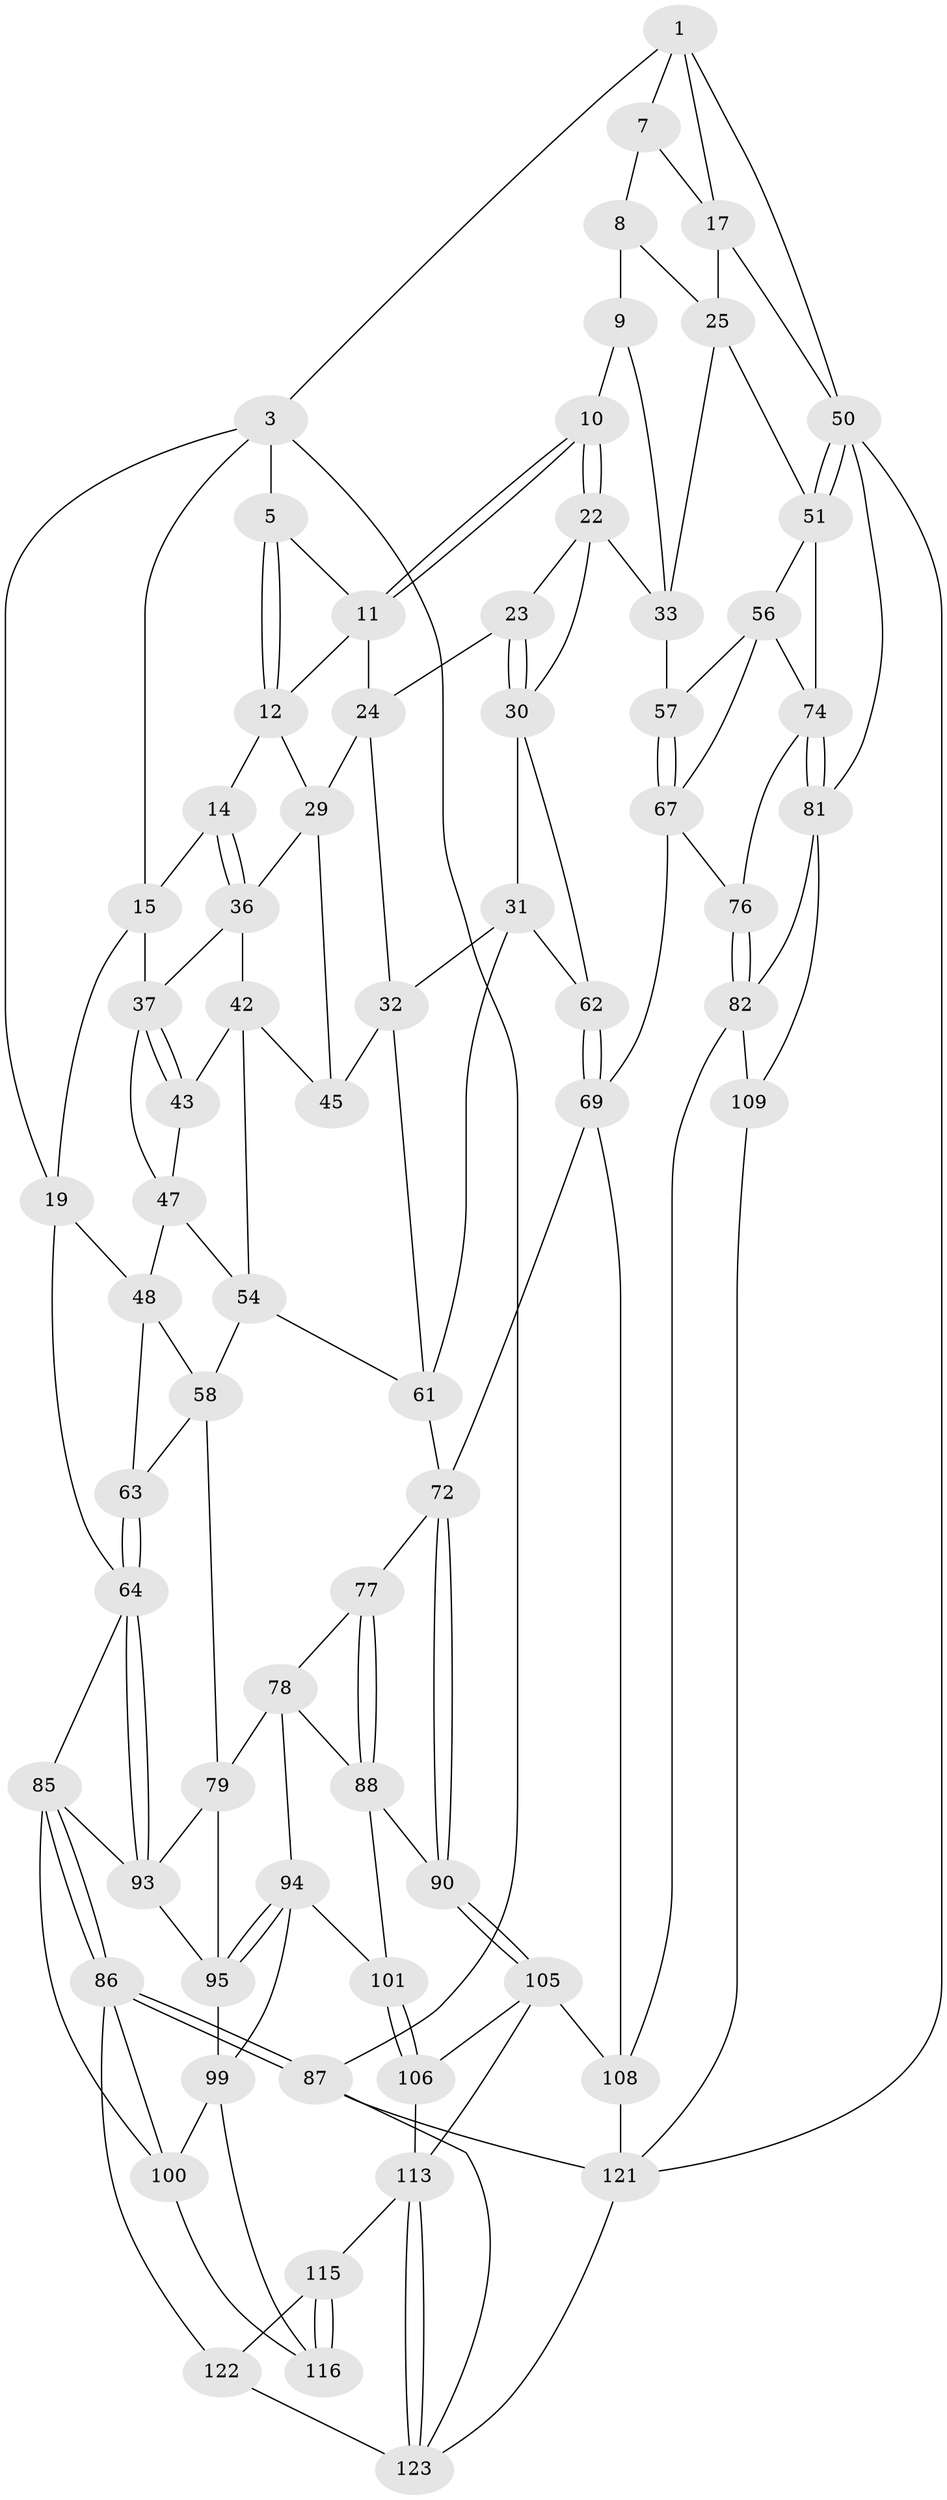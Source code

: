 // original degree distribution, {3: 0.016, 6: 0.208, 5: 0.544, 4: 0.232}
// Generated by graph-tools (version 1.1) at 2025/42/03/06/25 10:42:26]
// undirected, 70 vertices, 153 edges
graph export_dot {
graph [start="1"]
  node [color=gray90,style=filled];
  1 [pos="+0.8108237414494733+0",super="+2"];
  3 [pos="+0+0",super="+4"];
  5 [pos="+0.3953239817235994+0",super="+6"];
  7 [pos="+0.7958899425823596+0"];
  8 [pos="+0.766085970059111+0.05007948129868149",super="+26"];
  9 [pos="+0.7538665928438494+0.06381798796564873",super="+27"];
  10 [pos="+0.690216139010775+0.10181478851273203"];
  11 [pos="+0.5888923580303463+0.032327596114448874",super="+16"];
  12 [pos="+0.3920537902001111+0.06575813719151762",super="+13"];
  14 [pos="+0.32979075728379437+0.11799792860858388"];
  15 [pos="+0.19353285769989143+0.06532271118686321",super="+21"];
  17 [pos="+1+0.16199225341443924",super="+18"];
  19 [pos="+0+0.05752914381116433",super="+20"];
  22 [pos="+0.6695312144240644+0.13924477173937327",super="+35"];
  23 [pos="+0.5636626854177228+0.1386629082066394"];
  24 [pos="+0.543809474623324+0.13392708251369687",super="+28"];
  25 [pos="+0.9512273714564498+0.162960197997728",super="+46"];
  29 [pos="+0.42088490231612424+0.19721155993757505",super="+39"];
  30 [pos="+0.5896494212826577+0.28848702800904447",super="+41"];
  31 [pos="+0.5740417753641177+0.2881052567158569",super="+60"];
  32 [pos="+0.5702033832499933+0.28728025439159866",super="+44"];
  33 [pos="+0.7970612270967803+0.24793006481423596",super="+34"];
  36 [pos="+0.29160000393445157+0.160713753208332",super="+40"];
  37 [pos="+0.24488411190404244+0.18808118943455285",super="+38"];
  42 [pos="+0.33553172699862965+0.2666243194867042",super="+53"];
  43 [pos="+0.30213290857093206+0.2819828876821138"];
  45 [pos="+0.4353884304262777+0.31808729273127473"];
  47 [pos="+0.18813038840639226+0.2914814228140709",super="+49"];
  48 [pos="+0.08945111513107387+0.31681010701542994",super="+59"];
  50 [pos="+1+0.4294826527011933",super="+83"];
  51 [pos="+0.9231880958325894+0.40688331131036365",super="+52"];
  54 [pos="+0.3271185066864201+0.4031989491875907",super="+55"];
  56 [pos="+0.8551245507275497+0.3957217610983095",super="+70"];
  57 [pos="+0.714289804536007+0.36227166856042337"];
  58 [pos="+0.2182294178010896+0.4513700541927582",super="+80"];
  61 [pos="+0.47111010777094503+0.41766446805640356",super="+66"];
  62 [pos="+0.5447903496411356+0.46234732215119106"];
  63 [pos="+0.015574191613091022+0.43413997903170876"];
  64 [pos="+0+0.5013883089242936",super="+65"];
  67 [pos="+0.7044212439848823+0.4057859890339783",super="+68"];
  69 [pos="+0.5959441042835778+0.5547868255616437",super="+71"];
  72 [pos="+0.5423238830600037+0.6017129066110086",super="+73"];
  74 [pos="+0.8593660146796989+0.49124468566667845",super="+75"];
  76 [pos="+0.7359232643062757+0.5846539272791068"];
  77 [pos="+0.3730277051429202+0.5241173973980984"];
  78 [pos="+0.29917068638377897+0.5254929966334743",super="+89"];
  79 [pos="+0.21457746978064055+0.4648480293543866",super="+92"];
  81 [pos="+0.8563535814546456+0.5931752451355744",super="+84"];
  82 [pos="+0.7447412560542428+0.5935489420569338",super="+107"];
  85 [pos="+0+0.6099824023997087",super="+98"];
  86 [pos="+0+1",super="+119"];
  87 [pos="+0+1"];
  88 [pos="+0.3687486590212947+0.5852480113050711",super="+91"];
  90 [pos="+0.5212713687769173+0.6176269501409625"];
  93 [pos="+0.20182654011440632+0.484089338697372",super="+97"];
  94 [pos="+0.24894623179122377+0.6483538421709139",super="+103"];
  95 [pos="+0.2194049468022921+0.5833457928867362",super="+96"];
  99 [pos="+0.14405594085309714+0.6312550344327803",super="+104"];
  100 [pos="+0.0187951249551619+0.6645628489101074",super="+118"];
  101 [pos="+0.3627584106998046+0.6279129308259062",super="+102"];
  105 [pos="+0.49923540813952066+0.6467109208863067",super="+111"];
  106 [pos="+0.4492242797810015+0.6931468466229218",super="+112"];
  108 [pos="+0.6456732740787029+0.7678208356164995",super="+110"];
  109 [pos="+0.9026635690589588+0.7856719603892484"];
  113 [pos="+0.5620789279676437+0.9227146443701593",super="+114"];
  115 [pos="+0.410802977269771+0.8444240429990825",super="+120"];
  116 [pos="+0.23120926895023494+0.71115185202116",super="+117"];
  121 [pos="+0.8372016658556208+0.8619673222686528",super="+125"];
  122 [pos="+0.23696025200757828+1"];
  123 [pos="+0.5900926992714076+1",super="+124"];
  1 -- 7;
  1 -- 3;
  1 -- 17;
  1 -- 50;
  3 -- 19;
  3 -- 87;
  3 -- 5;
  3 -- 15;
  5 -- 12;
  5 -- 12;
  5 -- 11;
  7 -- 8;
  7 -- 17;
  8 -- 9 [weight=2];
  8 -- 25;
  9 -- 10;
  9 -- 33;
  10 -- 11;
  10 -- 11;
  10 -- 22;
  10 -- 22;
  11 -- 24;
  11 -- 12;
  12 -- 29;
  12 -- 14;
  14 -- 15;
  14 -- 36;
  14 -- 36;
  15 -- 19;
  15 -- 37;
  17 -- 50;
  17 -- 25;
  19 -- 48;
  19 -- 64;
  22 -- 23;
  22 -- 30;
  22 -- 33;
  23 -- 24;
  23 -- 30;
  23 -- 30;
  24 -- 32;
  24 -- 29;
  25 -- 33;
  25 -- 51;
  29 -- 45;
  29 -- 36;
  30 -- 31;
  30 -- 62;
  31 -- 32;
  31 -- 61;
  31 -- 62;
  32 -- 45;
  32 -- 61;
  33 -- 57;
  36 -- 37;
  36 -- 42;
  37 -- 43;
  37 -- 43;
  37 -- 47;
  42 -- 43;
  42 -- 45;
  42 -- 54;
  43 -- 47;
  47 -- 48;
  47 -- 54;
  48 -- 58;
  48 -- 63;
  50 -- 51;
  50 -- 51;
  50 -- 121;
  50 -- 81;
  51 -- 74;
  51 -- 56;
  54 -- 58;
  54 -- 61;
  56 -- 57;
  56 -- 67;
  56 -- 74;
  57 -- 67;
  57 -- 67;
  58 -- 79;
  58 -- 63;
  61 -- 72;
  62 -- 69;
  62 -- 69;
  63 -- 64;
  63 -- 64;
  64 -- 93;
  64 -- 93;
  64 -- 85;
  67 -- 76;
  67 -- 69;
  69 -- 72;
  69 -- 108;
  72 -- 90;
  72 -- 90;
  72 -- 77;
  74 -- 81;
  74 -- 81;
  74 -- 76;
  76 -- 82;
  76 -- 82;
  77 -- 78;
  77 -- 88;
  77 -- 88;
  78 -- 79;
  78 -- 88;
  78 -- 94;
  79 -- 93;
  79 -- 95;
  81 -- 82;
  81 -- 109;
  82 -- 108;
  82 -- 109;
  85 -- 86;
  85 -- 86;
  85 -- 100;
  85 -- 93;
  86 -- 87;
  86 -- 87;
  86 -- 122;
  86 -- 100;
  87 -- 123;
  87 -- 121;
  88 -- 90;
  88 -- 101;
  90 -- 105;
  90 -- 105;
  93 -- 95;
  94 -- 95;
  94 -- 95;
  94 -- 99;
  94 -- 101;
  95 -- 99;
  99 -- 100;
  99 -- 116;
  100 -- 116;
  101 -- 106 [weight=2];
  101 -- 106;
  105 -- 106;
  105 -- 108;
  105 -- 113;
  106 -- 113;
  108 -- 121;
  109 -- 121;
  113 -- 123;
  113 -- 123;
  113 -- 115;
  115 -- 116 [weight=2];
  115 -- 116;
  115 -- 122;
  121 -- 123;
  122 -- 123;
}
